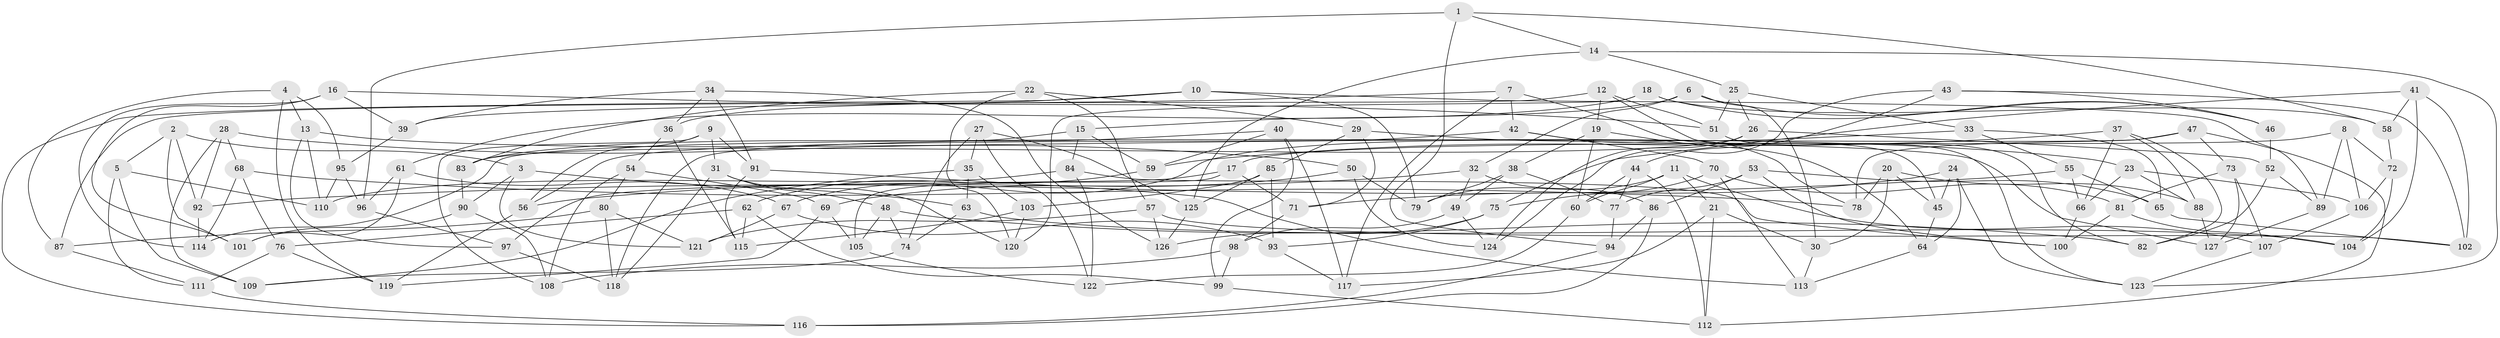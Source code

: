 // Generated by graph-tools (version 1.1) at 2025/16/03/09/25 04:16:33]
// undirected, 127 vertices, 254 edges
graph export_dot {
graph [start="1"]
  node [color=gray90,style=filled];
  1;
  2;
  3;
  4;
  5;
  6;
  7;
  8;
  9;
  10;
  11;
  12;
  13;
  14;
  15;
  16;
  17;
  18;
  19;
  20;
  21;
  22;
  23;
  24;
  25;
  26;
  27;
  28;
  29;
  30;
  31;
  32;
  33;
  34;
  35;
  36;
  37;
  38;
  39;
  40;
  41;
  42;
  43;
  44;
  45;
  46;
  47;
  48;
  49;
  50;
  51;
  52;
  53;
  54;
  55;
  56;
  57;
  58;
  59;
  60;
  61;
  62;
  63;
  64;
  65;
  66;
  67;
  68;
  69;
  70;
  71;
  72;
  73;
  74;
  75;
  76;
  77;
  78;
  79;
  80;
  81;
  82;
  83;
  84;
  85;
  86;
  87;
  88;
  89;
  90;
  91;
  92;
  93;
  94;
  95;
  96;
  97;
  98;
  99;
  100;
  101;
  102;
  103;
  104;
  105;
  106;
  107;
  108;
  109;
  110;
  111;
  112;
  113;
  114;
  115;
  116;
  117;
  118;
  119;
  120;
  121;
  122;
  123;
  124;
  125;
  126;
  127;
  1 -- 94;
  1 -- 58;
  1 -- 96;
  1 -- 14;
  2 -- 5;
  2 -- 92;
  2 -- 101;
  2 -- 3;
  3 -- 121;
  3 -- 90;
  3 -- 63;
  4 -- 119;
  4 -- 95;
  4 -- 87;
  4 -- 13;
  5 -- 109;
  5 -- 111;
  5 -- 110;
  6 -- 30;
  6 -- 46;
  6 -- 32;
  6 -- 15;
  7 -- 39;
  7 -- 42;
  7 -- 45;
  7 -- 117;
  8 -- 17;
  8 -- 89;
  8 -- 106;
  8 -- 72;
  9 -- 56;
  9 -- 108;
  9 -- 91;
  9 -- 31;
  10 -- 36;
  10 -- 89;
  10 -- 79;
  10 -- 116;
  11 -- 107;
  11 -- 79;
  11 -- 60;
  11 -- 21;
  12 -- 123;
  12 -- 51;
  12 -- 19;
  12 -- 87;
  13 -- 97;
  13 -- 23;
  13 -- 110;
  14 -- 125;
  14 -- 123;
  14 -- 25;
  15 -- 84;
  15 -- 118;
  15 -- 59;
  16 -- 51;
  16 -- 114;
  16 -- 101;
  16 -- 39;
  17 -- 71;
  17 -- 97;
  17 -- 105;
  18 -- 120;
  18 -- 61;
  18 -- 58;
  18 -- 46;
  19 -- 38;
  19 -- 60;
  19 -- 64;
  20 -- 78;
  20 -- 30;
  20 -- 45;
  20 -- 88;
  21 -- 117;
  21 -- 112;
  21 -- 30;
  22 -- 57;
  22 -- 120;
  22 -- 29;
  22 -- 83;
  23 -- 88;
  23 -- 106;
  23 -- 66;
  24 -- 64;
  24 -- 45;
  24 -- 123;
  24 -- 71;
  25 -- 33;
  25 -- 51;
  25 -- 26;
  26 -- 52;
  26 -- 83;
  26 -- 124;
  27 -- 35;
  27 -- 122;
  27 -- 125;
  27 -- 74;
  28 -- 68;
  28 -- 50;
  28 -- 92;
  28 -- 109;
  29 -- 85;
  29 -- 127;
  29 -- 71;
  30 -- 113;
  31 -- 118;
  31 -- 48;
  31 -- 120;
  32 -- 56;
  32 -- 86;
  32 -- 49;
  33 -- 65;
  33 -- 55;
  33 -- 67;
  34 -- 39;
  34 -- 91;
  34 -- 36;
  34 -- 126;
  35 -- 109;
  35 -- 103;
  35 -- 63;
  36 -- 115;
  36 -- 54;
  37 -- 82;
  37 -- 88;
  37 -- 66;
  37 -- 59;
  38 -- 77;
  38 -- 79;
  38 -- 49;
  39 -- 95;
  40 -- 83;
  40 -- 59;
  40 -- 99;
  40 -- 117;
  41 -- 75;
  41 -- 102;
  41 -- 104;
  41 -- 58;
  42 -- 70;
  42 -- 56;
  42 -- 78;
  43 -- 102;
  43 -- 44;
  43 -- 46;
  43 -- 124;
  44 -- 112;
  44 -- 77;
  44 -- 60;
  45 -- 64;
  46 -- 52;
  47 -- 78;
  47 -- 112;
  47 -- 73;
  47 -- 114;
  48 -- 74;
  48 -- 82;
  48 -- 105;
  49 -- 98;
  49 -- 124;
  50 -- 124;
  50 -- 69;
  50 -- 79;
  51 -- 82;
  52 -- 82;
  52 -- 89;
  53 -- 100;
  53 -- 65;
  53 -- 77;
  53 -- 86;
  54 -- 80;
  54 -- 69;
  54 -- 108;
  55 -- 66;
  55 -- 65;
  55 -- 92;
  56 -- 119;
  57 -- 121;
  57 -- 126;
  57 -- 102;
  58 -- 72;
  59 -- 62;
  60 -- 122;
  61 -- 67;
  61 -- 96;
  61 -- 101;
  62 -- 115;
  62 -- 99;
  62 -- 76;
  63 -- 74;
  63 -- 104;
  64 -- 113;
  65 -- 102;
  66 -- 100;
  67 -- 121;
  67 -- 93;
  68 -- 114;
  68 -- 78;
  68 -- 76;
  69 -- 105;
  69 -- 119;
  70 -- 75;
  70 -- 81;
  70 -- 113;
  71 -- 98;
  72 -- 106;
  72 -- 104;
  73 -- 107;
  73 -- 127;
  73 -- 81;
  74 -- 109;
  75 -- 93;
  75 -- 126;
  76 -- 119;
  76 -- 111;
  77 -- 94;
  80 -- 121;
  80 -- 87;
  80 -- 118;
  81 -- 100;
  81 -- 104;
  83 -- 90;
  84 -- 122;
  84 -- 100;
  84 -- 110;
  85 -- 103;
  85 -- 93;
  85 -- 125;
  86 -- 116;
  86 -- 94;
  87 -- 111;
  88 -- 127;
  89 -- 127;
  90 -- 101;
  90 -- 108;
  91 -- 115;
  91 -- 113;
  92 -- 114;
  93 -- 117;
  94 -- 116;
  95 -- 96;
  95 -- 110;
  96 -- 97;
  97 -- 118;
  98 -- 99;
  98 -- 108;
  99 -- 112;
  103 -- 115;
  103 -- 120;
  105 -- 122;
  106 -- 107;
  107 -- 123;
  111 -- 116;
  125 -- 126;
}
